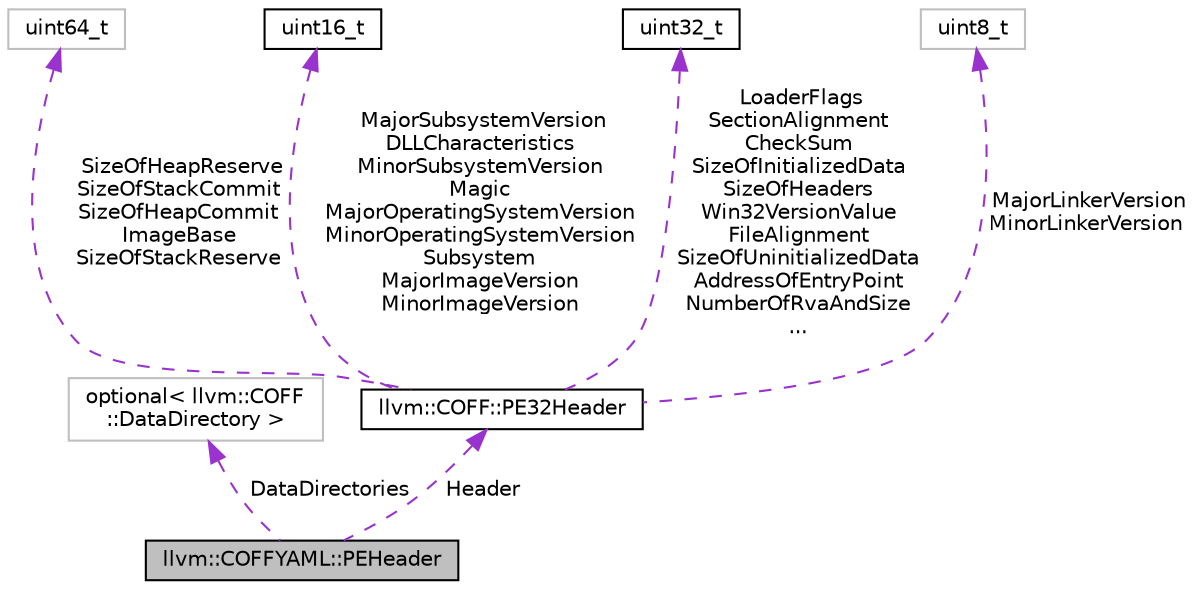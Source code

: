 digraph "llvm::COFFYAML::PEHeader"
{
 // LATEX_PDF_SIZE
  bgcolor="transparent";
  edge [fontname="Helvetica",fontsize="10",labelfontname="Helvetica",labelfontsize="10"];
  node [fontname="Helvetica",fontsize="10",shape=record];
  Node1 [label="llvm::COFFYAML::PEHeader",height=0.2,width=0.4,color="black", fillcolor="grey75", style="filled", fontcolor="black",tooltip=" "];
  Node2 -> Node1 [dir="back",color="darkorchid3",fontsize="10",style="dashed",label=" DataDirectories" ,fontname="Helvetica"];
  Node2 [label="optional\< llvm::COFF\l::DataDirectory \>",height=0.2,width=0.4,color="grey75",tooltip=" "];
  Node3 -> Node1 [dir="back",color="darkorchid3",fontsize="10",style="dashed",label=" Header" ,fontname="Helvetica"];
  Node3 [label="llvm::COFF::PE32Header",height=0.2,width=0.4,color="black",URL="$structllvm_1_1COFF_1_1PE32Header.html",tooltip=" "];
  Node4 -> Node3 [dir="back",color="darkorchid3",fontsize="10",style="dashed",label=" SizeOfHeapReserve\nSizeOfStackCommit\nSizeOfHeapCommit\nImageBase\nSizeOfStackReserve" ,fontname="Helvetica"];
  Node4 [label="uint64_t",height=0.2,width=0.4,color="grey75",tooltip=" "];
  Node5 -> Node3 [dir="back",color="darkorchid3",fontsize="10",style="dashed",label=" MajorSubsystemVersion\nDLLCharacteristics\nMinorSubsystemVersion\nMagic\nMajorOperatingSystemVersion\nMinorOperatingSystemVersion\nSubsystem\nMajorImageVersion\nMinorImageVersion" ,fontname="Helvetica"];
  Node5 [label="uint16_t",height=0.2,width=0.4,color="black",URL="$classuint16__t.html",tooltip=" "];
  Node6 -> Node3 [dir="back",color="darkorchid3",fontsize="10",style="dashed",label=" LoaderFlags\nSectionAlignment\nCheckSum\nSizeOfInitializedData\nSizeOfHeaders\nWin32VersionValue\nFileAlignment\nSizeOfUninitializedData\nAddressOfEntryPoint\nNumberOfRvaAndSize\n..." ,fontname="Helvetica"];
  Node6 [label="uint32_t",height=0.2,width=0.4,color="black",URL="$classuint32__t.html",tooltip=" "];
  Node7 -> Node3 [dir="back",color="darkorchid3",fontsize="10",style="dashed",label=" MajorLinkerVersion\nMinorLinkerVersion" ,fontname="Helvetica"];
  Node7 [label="uint8_t",height=0.2,width=0.4,color="grey75",tooltip=" "];
}
